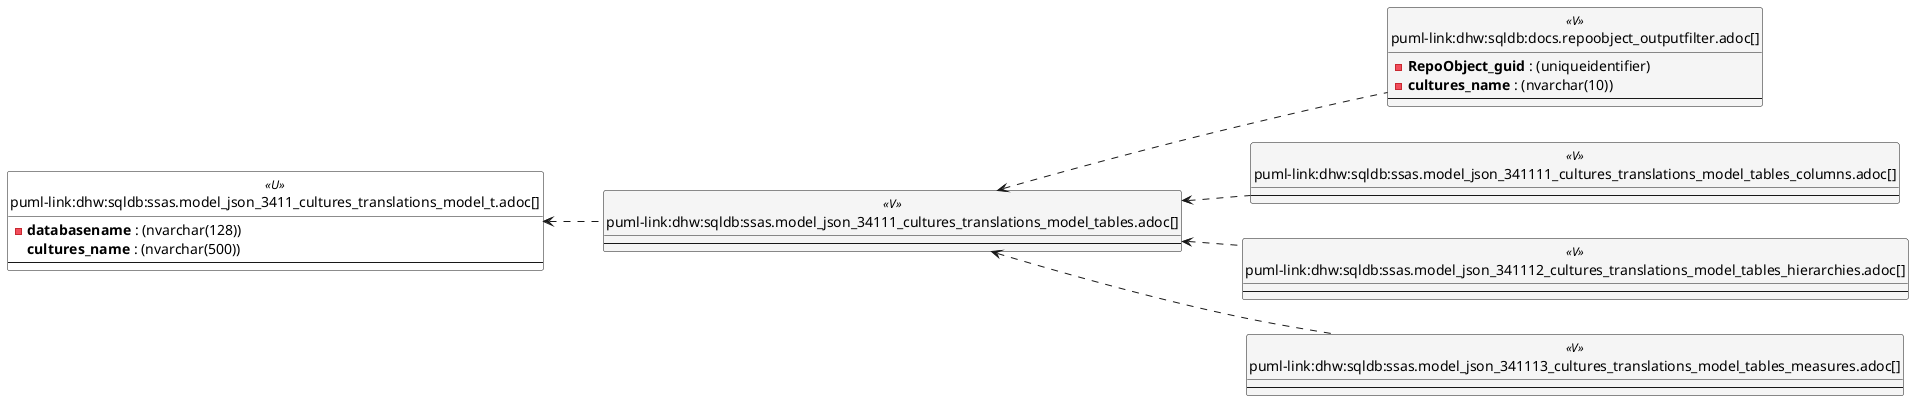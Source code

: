 @startuml
left to right direction
'top to bottom direction
hide circle
'avoide "." issues:
set namespaceSeparator none


skinparam class {
  BackgroundColor White
  BackgroundColor<<FN>> Yellow
  BackgroundColor<<FS>> Yellow
  BackgroundColor<<FT>> LightGray
  BackgroundColor<<IF>> Yellow
  BackgroundColor<<IS>> Yellow
  BackgroundColor<<P>> Aqua
  BackgroundColor<<PC>> Aqua
  BackgroundColor<<SN>> Yellow
  BackgroundColor<<SO>> SlateBlue
  BackgroundColor<<TF>> LightGray
  BackgroundColor<<TR>> Tomato
  BackgroundColor<<U>> White
  BackgroundColor<<V>> WhiteSmoke
  BackgroundColor<<X>> Aqua
  BackgroundColor<<external>> AliceBlue
}


entity "puml-link:dhw:sqldb:docs.repoobject_outputfilter.adoc[]" as docs.RepoObject_OutputFilter << V >> {
  - **RepoObject_guid** : (uniqueidentifier)
  - **cultures_name** : (nvarchar(10))
  --
}

entity "puml-link:dhw:sqldb:ssas.model_json_3411_cultures_translations_model_t.adoc[]" as ssas.model_json_3411_cultures_translations_model_T << U >> {
  - **databasename** : (nvarchar(128))
  **cultures_name** : (nvarchar(500))
  --
}

entity "puml-link:dhw:sqldb:ssas.model_json_34111_cultures_translations_model_tables.adoc[]" as ssas.model_json_34111_cultures_translations_model_tables << V >> {
  --
}

entity "puml-link:dhw:sqldb:ssas.model_json_341111_cultures_translations_model_tables_columns.adoc[]" as ssas.model_json_341111_cultures_translations_model_tables_columns << V >> {
  --
}

entity "puml-link:dhw:sqldb:ssas.model_json_341112_cultures_translations_model_tables_hierarchies.adoc[]" as ssas.model_json_341112_cultures_translations_model_tables_hierarchies << V >> {
  --
}

entity "puml-link:dhw:sqldb:ssas.model_json_341113_cultures_translations_model_tables_measures.adoc[]" as ssas.model_json_341113_cultures_translations_model_tables_measures << V >> {
  --
}

ssas.model_json_3411_cultures_translations_model_T <.. ssas.model_json_34111_cultures_translations_model_tables
ssas.model_json_34111_cultures_translations_model_tables <.. ssas.model_json_341112_cultures_translations_model_tables_hierarchies
ssas.model_json_34111_cultures_translations_model_tables <.. docs.RepoObject_OutputFilter
ssas.model_json_34111_cultures_translations_model_tables <.. ssas.model_json_341111_cultures_translations_model_tables_columns
ssas.model_json_34111_cultures_translations_model_tables <.. ssas.model_json_341113_cultures_translations_model_tables_measures
@enduml

